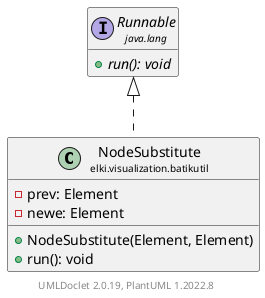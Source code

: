 @startuml
    remove .*\.(Instance|Par|Parameterizer|Factory)$
    set namespaceSeparator none
    hide empty fields
    hide empty methods

    class "<size:14>NodeSubstitute\n<size:10>elki.visualization.batikutil" as elki.visualization.batikutil.NodeSubstitute [[NodeSubstitute.html]] {
        -prev: Element
        -newe: Element
        +NodeSubstitute(Element, Element)
        +run(): void
    }

    interface "<size:14>Runnable\n<size:10>java.lang" as java.lang.Runnable {
        {abstract} +run(): void
    }

    java.lang.Runnable <|.. elki.visualization.batikutil.NodeSubstitute

    center footer UMLDoclet 2.0.19, PlantUML 1.2022.8
@enduml
